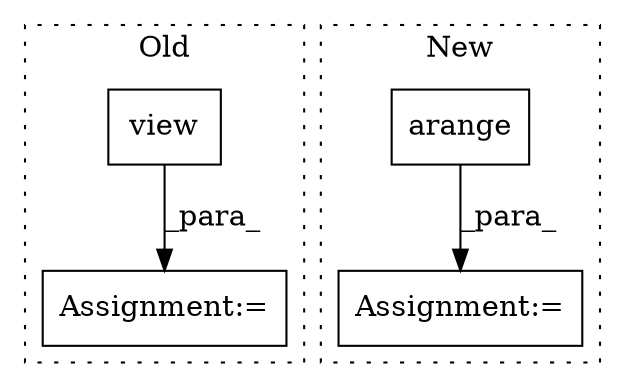 digraph G {
subgraph cluster0 {
1 [label="view" a="32" s="10974,11029" l="10,2" shape="box"];
4 [label="Assignment:=" a="7" s="10925" l="1" shape="box"];
label = "Old";
style="dotted";
}
subgraph cluster1 {
2 [label="arange" a="32" s="11059,11068" l="7,1" shape="box"];
3 [label="Assignment:=" a="7" s="11009" l="2" shape="box"];
label = "New";
style="dotted";
}
1 -> 4 [label="_para_"];
2 -> 3 [label="_para_"];
}